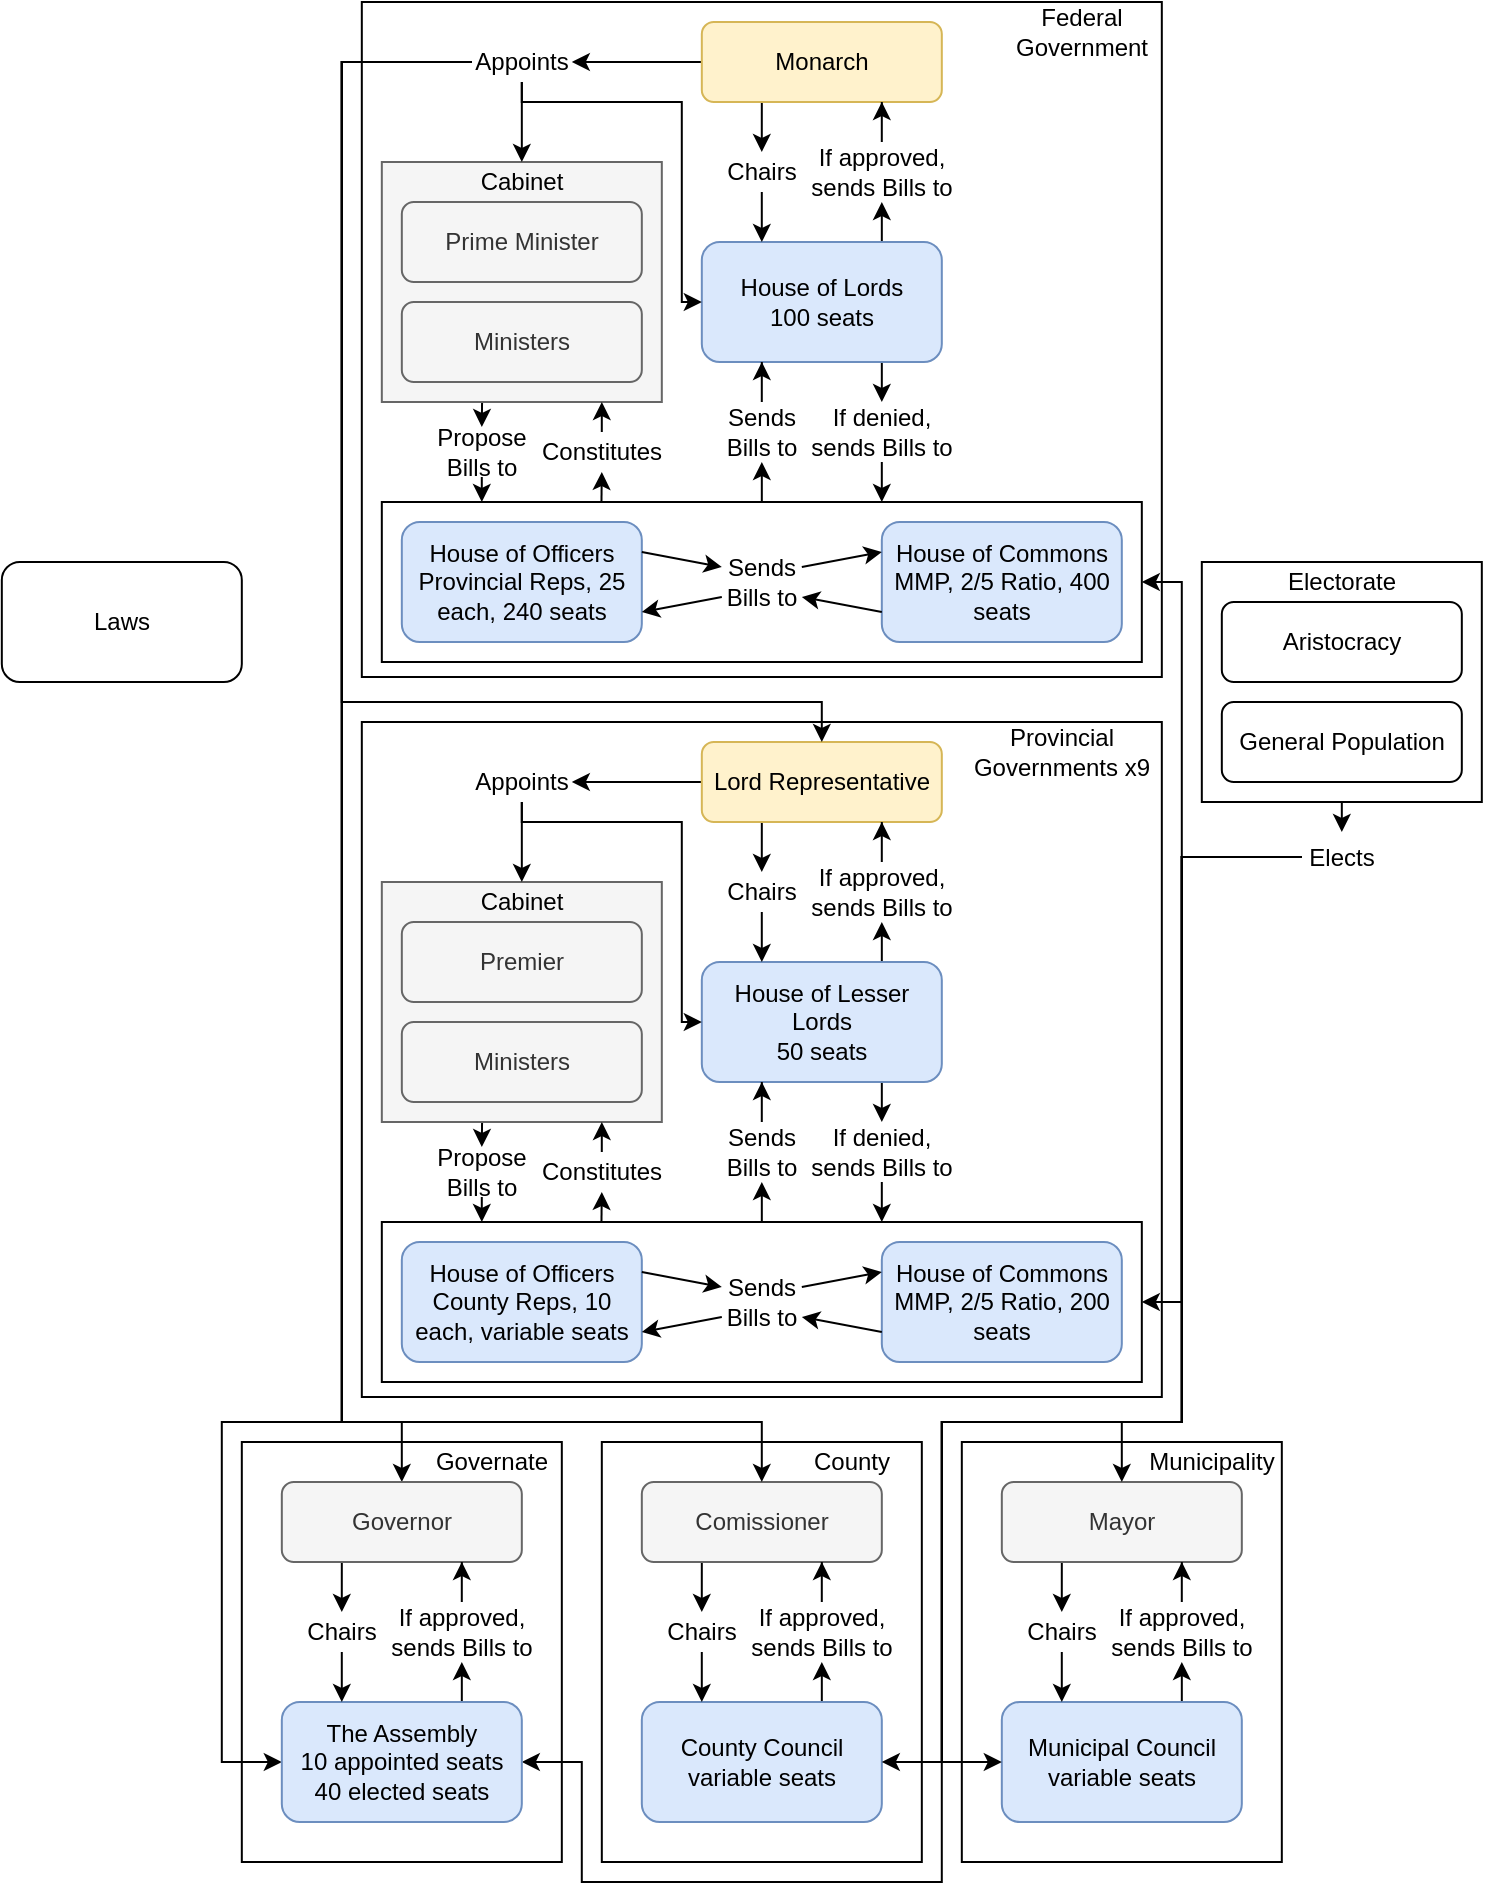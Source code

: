 <mxfile version="20.8.13" type="device"><diagram id="pOs0mMxzfDHAlMAasU0r" name="Page-1"><mxGraphModel dx="2163" dy="676" grid="1" gridSize="10" guides="1" tooltips="1" connect="1" arrows="1" fold="1" page="1" pageScale="1" pageWidth="850" pageHeight="1100" math="0" shadow="0"><root><mxCell id="0"/><mxCell id="1" parent="0"/><mxCell id="HYM-1WMebcbXAW-C8K6S-140" value="" style="rounded=0;whiteSpace=wrap;html=1;" parent="1" vertex="1"><mxGeometry x="19.91" y="730" width="160" height="210" as="geometry"/></mxCell><mxCell id="HYM-1WMebcbXAW-C8K6S-48" value="" style="rounded=0;whiteSpace=wrap;html=1;movable=1;resizable=1;rotatable=1;deletable=1;editable=1;connectable=1;" parent="1" vertex="1"><mxGeometry x="79.91" y="10" width="400" height="337.5" as="geometry"/></mxCell><mxCell id="HYM-1WMebcbXAW-C8K6S-39" style="edgeStyle=orthogonalEdgeStyle;rounded=0;orthogonalLoop=1;jettySize=auto;html=1;entryX=0.5;entryY=0;entryDx=0;entryDy=0;exitX=0.358;exitY=0.998;exitDx=0;exitDy=0;exitPerimeter=0;movable=1;resizable=1;rotatable=1;deletable=1;editable=1;connectable=1;" parent="1" source="HYM-1WMebcbXAW-C8K6S-32" target="HYM-1WMebcbXAW-C8K6S-37" edge="1"><mxGeometry relative="1" as="geometry"><Array as="points"/></mxGeometry></mxCell><mxCell id="HYM-1WMebcbXAW-C8K6S-32" value="" style="rounded=0;whiteSpace=wrap;html=1;fillColor=#f5f5f5;fontColor=#333333;strokeColor=#666666;movable=1;resizable=1;rotatable=1;deletable=1;editable=1;connectable=1;" parent="1" vertex="1"><mxGeometry x="89.91" y="90" width="140" height="120" as="geometry"/></mxCell><mxCell id="HYM-1WMebcbXAW-C8K6S-24" value="" style="rounded=0;whiteSpace=wrap;html=1;" parent="1" vertex="1"><mxGeometry x="499.91" y="290" width="140" height="120" as="geometry"/></mxCell><mxCell id="HYM-1WMebcbXAW-C8K6S-10" style="edgeStyle=orthogonalEdgeStyle;rounded=0;orthogonalLoop=1;jettySize=auto;html=1;entryX=0.5;entryY=1;entryDx=0;entryDy=0;exitX=0.5;exitY=0;exitDx=0;exitDy=0;movable=1;resizable=1;rotatable=1;deletable=1;editable=1;connectable=1;" parent="1" source="HYM-1WMebcbXAW-C8K6S-8" target="HYM-1WMebcbXAW-C8K6S-9" edge="1"><mxGeometry relative="1" as="geometry"/></mxCell><mxCell id="HYM-1WMebcbXAW-C8K6S-34" style="edgeStyle=orthogonalEdgeStyle;rounded=0;orthogonalLoop=1;jettySize=auto;html=1;entryX=0.5;entryY=1;entryDx=0;entryDy=0;exitX=0.289;exitY=-0.003;exitDx=0;exitDy=0;exitPerimeter=0;movable=1;resizable=1;rotatable=1;deletable=1;editable=1;connectable=1;" parent="1" source="HYM-1WMebcbXAW-C8K6S-8" target="HYM-1WMebcbXAW-C8K6S-31" edge="1"><mxGeometry relative="1" as="geometry"/></mxCell><mxCell id="HYM-1WMebcbXAW-C8K6S-8" value="" style="rounded=0;whiteSpace=wrap;html=1;movable=1;resizable=1;rotatable=1;deletable=1;editable=1;connectable=1;" parent="1" vertex="1"><mxGeometry x="89.91" y="260" width="380" height="80" as="geometry"/></mxCell><mxCell id="HYM-1WMebcbXAW-C8K6S-17" style="edgeStyle=orthogonalEdgeStyle;rounded=0;orthogonalLoop=1;jettySize=auto;html=1;exitX=0.25;exitY=1;exitDx=0;exitDy=0;movable=1;resizable=1;rotatable=1;deletable=1;editable=1;connectable=1;" parent="1" source="NDC5zV9RV27wytfkSKQT-1" target="HYM-1WMebcbXAW-C8K6S-14" edge="1"><mxGeometry relative="1" as="geometry"/></mxCell><mxCell id="HYM-1WMebcbXAW-C8K6S-44" style="edgeStyle=orthogonalEdgeStyle;rounded=0;orthogonalLoop=1;jettySize=auto;html=1;movable=1;resizable=1;rotatable=1;deletable=1;editable=1;connectable=1;" parent="1" source="NDC5zV9RV27wytfkSKQT-1" target="HYM-1WMebcbXAW-C8K6S-43" edge="1"><mxGeometry relative="1" as="geometry"/></mxCell><mxCell id="NDC5zV9RV27wytfkSKQT-1" value="Monarch" style="rounded=1;whiteSpace=wrap;html=1;fillColor=#fff2cc;strokeColor=#d6b656;movable=1;resizable=1;rotatable=1;deletable=1;editable=1;connectable=1;" parent="1" vertex="1"><mxGeometry x="249.91" y="20" width="120" height="40" as="geometry"/></mxCell><mxCell id="HYM-1WMebcbXAW-C8K6S-19" style="edgeStyle=orthogonalEdgeStyle;rounded=0;orthogonalLoop=1;jettySize=auto;html=1;entryX=0.5;entryY=1;entryDx=0;entryDy=0;exitX=0.75;exitY=0;exitDx=0;exitDy=0;movable=1;resizable=1;rotatable=1;deletable=1;editable=1;connectable=1;" parent="1" source="ClewzN4aaPg-Dyx83Q_G-1" target="HYM-1WMebcbXAW-C8K6S-12" edge="1"><mxGeometry relative="1" as="geometry"/></mxCell><mxCell id="HYM-1WMebcbXAW-C8K6S-27" style="edgeStyle=orthogonalEdgeStyle;rounded=0;orthogonalLoop=1;jettySize=auto;html=1;entryX=0.5;entryY=0;entryDx=0;entryDy=0;movable=1;resizable=1;rotatable=1;deletable=1;editable=1;connectable=1;" parent="1" source="ClewzN4aaPg-Dyx83Q_G-1" target="HYM-1WMebcbXAW-C8K6S-26" edge="1"><mxGeometry relative="1" as="geometry"><Array as="points"><mxPoint x="339.91" y="160"/><mxPoint x="339.91" y="160"/></Array></mxGeometry></mxCell><mxCell id="ClewzN4aaPg-Dyx83Q_G-1" value="House of Lords&lt;br&gt;100 seats" style="rounded=1;whiteSpace=wrap;html=1;fillColor=#dae8fc;strokeColor=#6c8ebf;movable=1;resizable=1;rotatable=1;deletable=1;editable=1;connectable=1;" parent="1" vertex="1"><mxGeometry x="249.91" y="130" width="120" height="60" as="geometry"/></mxCell><mxCell id="ClewzN4aaPg-Dyx83Q_G-2" value="House of Officers&lt;br&gt;Provincial Reps, 25 each, 240 seats" style="rounded=1;whiteSpace=wrap;html=1;fillColor=#dae8fc;strokeColor=#6c8ebf;movable=1;resizable=1;rotatable=1;deletable=1;editable=1;connectable=1;" parent="1" vertex="1"><mxGeometry x="99.91" y="270" width="120" height="60" as="geometry"/></mxCell><mxCell id="ClewzN4aaPg-Dyx83Q_G-3" value="House of Commons&lt;br&gt;MMP, 2/5 Ratio, 400 seats" style="rounded=1;whiteSpace=wrap;html=1;fillColor=#dae8fc;strokeColor=#6c8ebf;movable=1;resizable=1;rotatable=1;deletable=1;editable=1;connectable=1;" parent="1" vertex="1"><mxGeometry x="339.91" y="270" width="120" height="60" as="geometry"/></mxCell><mxCell id="40gAn0qN_kKVag_iX-q_-1" value="Aristocracy" style="rounded=1;whiteSpace=wrap;html=1;" parent="1" vertex="1"><mxGeometry x="509.91" y="310" width="120" height="40" as="geometry"/></mxCell><mxCell id="HYM-1WMebcbXAW-C8K6S-22" style="edgeStyle=orthogonalEdgeStyle;rounded=0;orthogonalLoop=1;jettySize=auto;html=1;entryX=0.5;entryY=0;entryDx=0;entryDy=0;exitX=0.5;exitY=1;exitDx=0;exitDy=0;" parent="1" source="HYM-1WMebcbXAW-C8K6S-24" target="HYM-1WMebcbXAW-C8K6S-21" edge="1"><mxGeometry relative="1" as="geometry"><mxPoint x="579.91" y="270" as="sourcePoint"/></mxGeometry></mxCell><mxCell id="40gAn0qN_kKVag_iX-q_-2" value="General Population" style="rounded=1;whiteSpace=wrap;html=1;" parent="1" vertex="1"><mxGeometry x="509.91" y="360" width="120" height="40" as="geometry"/></mxCell><mxCell id="HYM-1WMebcbXAW-C8K6S-1" value="Sends Bills to" style="text;html=1;strokeColor=none;fillColor=none;align=center;verticalAlign=middle;whiteSpace=wrap;rounded=0;movable=1;resizable=1;rotatable=1;deletable=1;editable=1;connectable=1;" parent="1" vertex="1"><mxGeometry x="259.91" y="285" width="40" height="30" as="geometry"/></mxCell><mxCell id="HYM-1WMebcbXAW-C8K6S-4" value="" style="endArrow=classic;html=1;rounded=0;exitX=1;exitY=0.25;exitDx=0;exitDy=0;entryX=0;entryY=0.25;entryDx=0;entryDy=0;movable=1;resizable=1;rotatable=1;deletable=1;editable=1;connectable=1;" parent="1" source="ClewzN4aaPg-Dyx83Q_G-2" target="HYM-1WMebcbXAW-C8K6S-1" edge="1"><mxGeometry width="50" height="50" relative="1" as="geometry"><mxPoint x="299.91" y="300" as="sourcePoint"/><mxPoint x="349.91" y="250" as="targetPoint"/></mxGeometry></mxCell><mxCell id="HYM-1WMebcbXAW-C8K6S-5" value="" style="endArrow=classic;html=1;rounded=0;exitX=1;exitY=0.25;exitDx=0;exitDy=0;entryX=0;entryY=0.25;entryDx=0;entryDy=0;movable=1;resizable=1;rotatable=1;deletable=1;editable=1;connectable=1;" parent="1" source="HYM-1WMebcbXAW-C8K6S-1" target="ClewzN4aaPg-Dyx83Q_G-3" edge="1"><mxGeometry width="50" height="50" relative="1" as="geometry"><mxPoint x="299.91" y="300" as="sourcePoint"/><mxPoint x="349.91" y="250" as="targetPoint"/></mxGeometry></mxCell><mxCell id="HYM-1WMebcbXAW-C8K6S-6" value="" style="endArrow=classic;html=1;rounded=0;entryX=1;entryY=0.75;entryDx=0;entryDy=0;exitX=0;exitY=0.75;exitDx=0;exitDy=0;movable=1;resizable=1;rotatable=1;deletable=1;editable=1;connectable=1;" parent="1" source="ClewzN4aaPg-Dyx83Q_G-3" target="HYM-1WMebcbXAW-C8K6S-1" edge="1"><mxGeometry width="50" height="50" relative="1" as="geometry"><mxPoint x="299.91" y="300" as="sourcePoint"/><mxPoint x="349.91" y="250" as="targetPoint"/></mxGeometry></mxCell><mxCell id="HYM-1WMebcbXAW-C8K6S-7" value="" style="endArrow=classic;html=1;rounded=0;entryX=1;entryY=0.75;entryDx=0;entryDy=0;exitX=0;exitY=0.75;exitDx=0;exitDy=0;movable=1;resizable=1;rotatable=1;deletable=1;editable=1;connectable=1;" parent="1" source="HYM-1WMebcbXAW-C8K6S-1" target="ClewzN4aaPg-Dyx83Q_G-2" edge="1"><mxGeometry width="50" height="50" relative="1" as="geometry"><mxPoint x="299.91" y="300" as="sourcePoint"/><mxPoint x="349.91" y="250" as="targetPoint"/></mxGeometry></mxCell><mxCell id="HYM-1WMebcbXAW-C8K6S-11" style="edgeStyle=orthogonalEdgeStyle;rounded=0;orthogonalLoop=1;jettySize=auto;html=1;entryX=0.25;entryY=1;entryDx=0;entryDy=0;movable=1;resizable=1;rotatable=1;deletable=1;editable=1;connectable=1;" parent="1" source="HYM-1WMebcbXAW-C8K6S-9" target="ClewzN4aaPg-Dyx83Q_G-1" edge="1"><mxGeometry relative="1" as="geometry"/></mxCell><mxCell id="HYM-1WMebcbXAW-C8K6S-9" value="Sends Bills to" style="text;html=1;strokeColor=none;fillColor=none;align=center;verticalAlign=middle;whiteSpace=wrap;rounded=0;movable=1;resizable=1;rotatable=1;deletable=1;editable=1;connectable=1;" parent="1" vertex="1"><mxGeometry x="249.91" y="210" width="60" height="30" as="geometry"/></mxCell><mxCell id="HYM-1WMebcbXAW-C8K6S-20" style="edgeStyle=orthogonalEdgeStyle;rounded=0;orthogonalLoop=1;jettySize=auto;html=1;entryX=0.75;entryY=1;entryDx=0;entryDy=0;movable=1;resizable=1;rotatable=1;deletable=1;editable=1;connectable=1;" parent="1" source="HYM-1WMebcbXAW-C8K6S-12" target="NDC5zV9RV27wytfkSKQT-1" edge="1"><mxGeometry relative="1" as="geometry"><mxPoint x="419.91" y="70" as="targetPoint"/><Array as="points"/></mxGeometry></mxCell><mxCell id="HYM-1WMebcbXAW-C8K6S-12" value="If approved, sends Bills to" style="text;html=1;strokeColor=none;fillColor=none;align=center;verticalAlign=middle;whiteSpace=wrap;rounded=0;movable=1;resizable=1;rotatable=1;deletable=1;editable=1;connectable=1;" parent="1" vertex="1"><mxGeometry x="299.91" y="80" width="80" height="30" as="geometry"/></mxCell><mxCell id="HYM-1WMebcbXAW-C8K6S-16" style="edgeStyle=orthogonalEdgeStyle;rounded=0;orthogonalLoop=1;jettySize=auto;html=1;entryX=0.25;entryY=0;entryDx=0;entryDy=0;movable=1;resizable=1;rotatable=1;deletable=1;editable=1;connectable=1;" parent="1" source="HYM-1WMebcbXAW-C8K6S-14" target="ClewzN4aaPg-Dyx83Q_G-1" edge="1"><mxGeometry relative="1" as="geometry"/></mxCell><mxCell id="HYM-1WMebcbXAW-C8K6S-14" value="Chairs" style="text;html=1;strokeColor=none;fillColor=none;align=center;verticalAlign=middle;whiteSpace=wrap;rounded=0;movable=1;resizable=1;rotatable=1;deletable=1;editable=1;connectable=1;" parent="1" vertex="1"><mxGeometry x="259.91" y="85" width="40" height="20" as="geometry"/></mxCell><mxCell id="HYM-1WMebcbXAW-C8K6S-23" style="edgeStyle=orthogonalEdgeStyle;rounded=0;orthogonalLoop=1;jettySize=auto;html=1;entryX=1;entryY=0.5;entryDx=0;entryDy=0;" parent="1" source="HYM-1WMebcbXAW-C8K6S-21" target="HYM-1WMebcbXAW-C8K6S-8" edge="1"><mxGeometry relative="1" as="geometry"><Array as="points"><mxPoint x="489.91" y="438"/><mxPoint x="489.91" y="300"/></Array></mxGeometry></mxCell><mxCell id="HYM-1WMebcbXAW-C8K6S-170" style="edgeStyle=orthogonalEdgeStyle;rounded=0;orthogonalLoop=1;jettySize=auto;html=1;entryX=1;entryY=0.5;entryDx=0;entryDy=0;" parent="1" source="HYM-1WMebcbXAW-C8K6S-21" target="HYM-1WMebcbXAW-C8K6S-135" edge="1"><mxGeometry relative="1" as="geometry"><Array as="points"><mxPoint x="489.91" y="438"/><mxPoint x="489.91" y="720"/><mxPoint x="369.91" y="720"/><mxPoint x="369.91" y="950"/><mxPoint x="189.91" y="950"/><mxPoint x="189.91" y="890"/></Array></mxGeometry></mxCell><mxCell id="HYM-1WMebcbXAW-C8K6S-21" value="Elects" style="text;html=1;strokeColor=none;fillColor=none;align=center;verticalAlign=middle;whiteSpace=wrap;rounded=0;" parent="1" vertex="1"><mxGeometry x="549.91" y="425" width="40" height="25" as="geometry"/></mxCell><mxCell id="HYM-1WMebcbXAW-C8K6S-25" value="Electorate" style="text;html=1;strokeColor=none;fillColor=none;align=center;verticalAlign=middle;whiteSpace=wrap;rounded=0;" parent="1" vertex="1"><mxGeometry x="539.91" y="290" width="60" height="20" as="geometry"/></mxCell><mxCell id="HYM-1WMebcbXAW-C8K6S-28" style="edgeStyle=orthogonalEdgeStyle;rounded=0;orthogonalLoop=1;jettySize=auto;html=1;movable=1;resizable=1;rotatable=1;deletable=1;editable=1;connectable=1;exitX=0.5;exitY=1;exitDx=0;exitDy=0;" parent="1" source="HYM-1WMebcbXAW-C8K6S-26" edge="1"><mxGeometry relative="1" as="geometry"><mxPoint x="339.91" y="260" as="targetPoint"/><Array as="points"><mxPoint x="339.91" y="260"/><mxPoint x="339.91" y="260"/></Array></mxGeometry></mxCell><mxCell id="HYM-1WMebcbXAW-C8K6S-26" value="If denied, sends Bills to" style="text;html=1;strokeColor=none;fillColor=none;align=center;verticalAlign=middle;whiteSpace=wrap;rounded=0;movable=1;resizable=1;rotatable=1;deletable=1;editable=1;connectable=1;" parent="1" vertex="1"><mxGeometry x="299.91" y="210" width="80" height="30" as="geometry"/></mxCell><mxCell id="HYM-1WMebcbXAW-C8K6S-29" value="Prime Minister" style="rounded=1;whiteSpace=wrap;html=1;fillColor=#f5f5f5;strokeColor=#666666;fontColor=#333333;movable=1;resizable=1;rotatable=1;deletable=1;editable=1;connectable=1;" parent="1" vertex="1"><mxGeometry x="99.91" y="110" width="120" height="40" as="geometry"/></mxCell><mxCell id="HYM-1WMebcbXAW-C8K6S-30" value="Ministers" style="rounded=1;whiteSpace=wrap;html=1;fillColor=#f5f5f5;strokeColor=#666666;fontColor=#333333;movable=1;resizable=1;rotatable=1;deletable=1;editable=1;connectable=1;" parent="1" vertex="1"><mxGeometry x="99.91" y="160" width="120" height="40" as="geometry"/></mxCell><mxCell id="HYM-1WMebcbXAW-C8K6S-46" style="edgeStyle=orthogonalEdgeStyle;rounded=0;orthogonalLoop=1;jettySize=auto;html=1;movable=1;resizable=1;rotatable=1;deletable=1;editable=1;connectable=1;" parent="1" source="HYM-1WMebcbXAW-C8K6S-31" edge="1"><mxGeometry relative="1" as="geometry"><mxPoint x="199.91" y="210" as="targetPoint"/><Array as="points"><mxPoint x="199.91" y="220"/><mxPoint x="199.91" y="220"/></Array></mxGeometry></mxCell><mxCell id="HYM-1WMebcbXAW-C8K6S-31" value="Constitutes" style="text;html=1;strokeColor=none;fillColor=none;align=center;verticalAlign=middle;whiteSpace=wrap;rounded=0;movable=1;resizable=1;rotatable=1;deletable=1;editable=1;connectable=1;" parent="1" vertex="1"><mxGeometry x="169.91" y="225" width="60" height="20" as="geometry"/></mxCell><mxCell id="HYM-1WMebcbXAW-C8K6S-33" value="Cabinet" style="text;html=1;strokeColor=none;fillColor=none;align=center;verticalAlign=middle;whiteSpace=wrap;rounded=0;movable=1;resizable=1;rotatable=1;deletable=1;editable=1;connectable=1;" parent="1" vertex="1"><mxGeometry x="129.91" y="90" width="60" height="20" as="geometry"/></mxCell><mxCell id="HYM-1WMebcbXAW-C8K6S-42" style="edgeStyle=orthogonalEdgeStyle;rounded=0;orthogonalLoop=1;jettySize=auto;html=1;movable=1;resizable=1;rotatable=1;deletable=1;editable=1;connectable=1;" parent="1" source="HYM-1WMebcbXAW-C8K6S-37" edge="1"><mxGeometry relative="1" as="geometry"><mxPoint x="139.91" y="260" as="targetPoint"/><Array as="points"><mxPoint x="139.91" y="250"/><mxPoint x="139.91" y="250"/></Array></mxGeometry></mxCell><mxCell id="HYM-1WMebcbXAW-C8K6S-37" value="Propose Bills to" style="text;html=1;strokeColor=none;fillColor=none;align=center;verticalAlign=middle;whiteSpace=wrap;rounded=0;movable=1;resizable=1;rotatable=1;deletable=1;editable=1;connectable=1;" parent="1" vertex="1"><mxGeometry x="109.91" y="222.5" width="60" height="25" as="geometry"/></mxCell><mxCell id="HYM-1WMebcbXAW-C8K6S-47" style="edgeStyle=orthogonalEdgeStyle;rounded=0;orthogonalLoop=1;jettySize=auto;html=1;entryX=0.5;entryY=0;entryDx=0;entryDy=0;movable=1;resizable=1;rotatable=1;deletable=1;editable=1;connectable=1;" parent="1" source="HYM-1WMebcbXAW-C8K6S-43" target="HYM-1WMebcbXAW-C8K6S-33" edge="1"><mxGeometry relative="1" as="geometry"><Array as="points"><mxPoint x="159.91" y="40"/></Array></mxGeometry></mxCell><mxCell id="HYM-1WMebcbXAW-C8K6S-90" style="edgeStyle=orthogonalEdgeStyle;rounded=0;orthogonalLoop=1;jettySize=auto;html=1;entryX=0;entryY=0.5;entryDx=0;entryDy=0;" parent="1" source="HYM-1WMebcbXAW-C8K6S-43" target="ClewzN4aaPg-Dyx83Q_G-1" edge="1"><mxGeometry relative="1" as="geometry"><Array as="points"><mxPoint x="159.91" y="60"/><mxPoint x="239.91" y="60"/><mxPoint x="239.91" y="160"/></Array></mxGeometry></mxCell><mxCell id="HYM-1WMebcbXAW-C8K6S-142" style="edgeStyle=orthogonalEdgeStyle;rounded=0;orthogonalLoop=1;jettySize=auto;html=1;entryX=0.5;entryY=0;entryDx=0;entryDy=0;" parent="1" source="HYM-1WMebcbXAW-C8K6S-43" target="HYM-1WMebcbXAW-C8K6S-133" edge="1"><mxGeometry relative="1" as="geometry"><Array as="points"><mxPoint x="69.91" y="40"/><mxPoint x="69.91" y="720"/><mxPoint x="99.91" y="720"/></Array></mxGeometry></mxCell><mxCell id="HYM-1WMebcbXAW-C8K6S-143" style="edgeStyle=orthogonalEdgeStyle;rounded=0;orthogonalLoop=1;jettySize=auto;html=1;entryX=0;entryY=0.5;entryDx=0;entryDy=0;" parent="1" source="HYM-1WMebcbXAW-C8K6S-43" target="HYM-1WMebcbXAW-C8K6S-135" edge="1"><mxGeometry relative="1" as="geometry"><Array as="points"><mxPoint x="69.91" y="40"/><mxPoint x="69.91" y="720"/><mxPoint x="9.91" y="720"/><mxPoint x="9.91" y="890"/></Array></mxGeometry></mxCell><mxCell id="HYM-1WMebcbXAW-C8K6S-43" value="Appoints" style="text;html=1;strokeColor=none;fillColor=none;align=center;verticalAlign=middle;whiteSpace=wrap;rounded=0;movable=1;resizable=1;rotatable=1;deletable=1;editable=1;connectable=1;" parent="1" vertex="1"><mxGeometry x="134.91" y="30" width="50" height="20" as="geometry"/></mxCell><mxCell id="HYM-1WMebcbXAW-C8K6S-49" value="Laws" style="rounded=1;whiteSpace=wrap;html=1;" parent="1" vertex="1"><mxGeometry x="-100.09" y="290" width="120" height="60" as="geometry"/></mxCell><mxCell id="HYM-1WMebcbXAW-C8K6S-50" value="Federal Government" style="text;html=1;strokeColor=none;fillColor=none;align=center;verticalAlign=middle;whiteSpace=wrap;rounded=0;movable=1;resizable=1;rotatable=1;deletable=1;editable=1;connectable=1;" parent="1" vertex="1"><mxGeometry x="399.91" y="10" width="80" height="30" as="geometry"/></mxCell><mxCell id="HYM-1WMebcbXAW-C8K6S-91" value="" style="rounded=0;whiteSpace=wrap;html=1;movable=1;resizable=1;rotatable=1;deletable=1;editable=1;connectable=1;" parent="1" vertex="1"><mxGeometry x="79.91" y="370" width="400" height="337.5" as="geometry"/></mxCell><mxCell id="HYM-1WMebcbXAW-C8K6S-92" style="edgeStyle=orthogonalEdgeStyle;rounded=0;orthogonalLoop=1;jettySize=auto;html=1;entryX=0.5;entryY=0;entryDx=0;entryDy=0;exitX=0.358;exitY=0.998;exitDx=0;exitDy=0;exitPerimeter=0;movable=1;resizable=1;rotatable=1;deletable=1;editable=1;connectable=1;" parent="1" source="HYM-1WMebcbXAW-C8K6S-93" target="HYM-1WMebcbXAW-C8K6S-124" edge="1"><mxGeometry relative="1" as="geometry"><Array as="points"/></mxGeometry></mxCell><mxCell id="HYM-1WMebcbXAW-C8K6S-93" value="" style="rounded=0;whiteSpace=wrap;html=1;fillColor=#f5f5f5;fontColor=#333333;strokeColor=#666666;movable=1;resizable=1;rotatable=1;deletable=1;editable=1;connectable=1;" parent="1" vertex="1"><mxGeometry x="89.91" y="450" width="140" height="120" as="geometry"/></mxCell><mxCell id="HYM-1WMebcbXAW-C8K6S-94" style="edgeStyle=orthogonalEdgeStyle;rounded=0;orthogonalLoop=1;jettySize=auto;html=1;entryX=0.5;entryY=1;entryDx=0;entryDy=0;exitX=0.5;exitY=0;exitDx=0;exitDy=0;movable=1;resizable=1;rotatable=1;deletable=1;editable=1;connectable=1;" parent="1" source="HYM-1WMebcbXAW-C8K6S-96" target="HYM-1WMebcbXAW-C8K6S-111" edge="1"><mxGeometry relative="1" as="geometry"/></mxCell><mxCell id="HYM-1WMebcbXAW-C8K6S-95" style="edgeStyle=orthogonalEdgeStyle;rounded=0;orthogonalLoop=1;jettySize=auto;html=1;entryX=0.5;entryY=1;entryDx=0;entryDy=0;exitX=0.289;exitY=-0.003;exitDx=0;exitDy=0;exitPerimeter=0;movable=1;resizable=1;rotatable=1;deletable=1;editable=1;connectable=1;" parent="1" source="HYM-1WMebcbXAW-C8K6S-96" target="HYM-1WMebcbXAW-C8K6S-121" edge="1"><mxGeometry relative="1" as="geometry"/></mxCell><mxCell id="HYM-1WMebcbXAW-C8K6S-96" value="" style="rounded=0;whiteSpace=wrap;html=1;movable=1;resizable=1;rotatable=1;deletable=1;editable=1;connectable=1;" parent="1" vertex="1"><mxGeometry x="89.91" y="620" width="380" height="80" as="geometry"/></mxCell><mxCell id="HYM-1WMebcbXAW-C8K6S-97" style="edgeStyle=orthogonalEdgeStyle;rounded=0;orthogonalLoop=1;jettySize=auto;html=1;exitX=0.25;exitY=1;exitDx=0;exitDy=0;movable=1;resizable=1;rotatable=1;deletable=1;editable=1;connectable=1;" parent="1" source="HYM-1WMebcbXAW-C8K6S-99" target="HYM-1WMebcbXAW-C8K6S-115" edge="1"><mxGeometry relative="1" as="geometry"/></mxCell><mxCell id="HYM-1WMebcbXAW-C8K6S-98" style="edgeStyle=orthogonalEdgeStyle;rounded=0;orthogonalLoop=1;jettySize=auto;html=1;movable=1;resizable=1;rotatable=1;deletable=1;editable=1;connectable=1;" parent="1" source="HYM-1WMebcbXAW-C8K6S-99" target="HYM-1WMebcbXAW-C8K6S-127" edge="1"><mxGeometry relative="1" as="geometry"/></mxCell><mxCell id="HYM-1WMebcbXAW-C8K6S-99" value="Lord Representative" style="rounded=1;whiteSpace=wrap;html=1;fillColor=#fff2cc;strokeColor=#d6b656;movable=1;resizable=1;rotatable=1;deletable=1;editable=1;connectable=1;" parent="1" vertex="1"><mxGeometry x="249.91" y="380" width="120" height="40" as="geometry"/></mxCell><mxCell id="HYM-1WMebcbXAW-C8K6S-100" style="edgeStyle=orthogonalEdgeStyle;rounded=0;orthogonalLoop=1;jettySize=auto;html=1;entryX=0.5;entryY=1;entryDx=0;entryDy=0;exitX=0.75;exitY=0;exitDx=0;exitDy=0;movable=1;resizable=1;rotatable=1;deletable=1;editable=1;connectable=1;" parent="1" source="HYM-1WMebcbXAW-C8K6S-102" target="HYM-1WMebcbXAW-C8K6S-113" edge="1"><mxGeometry relative="1" as="geometry"/></mxCell><mxCell id="HYM-1WMebcbXAW-C8K6S-101" style="edgeStyle=orthogonalEdgeStyle;rounded=0;orthogonalLoop=1;jettySize=auto;html=1;entryX=0.5;entryY=0;entryDx=0;entryDy=0;movable=1;resizable=1;rotatable=1;deletable=1;editable=1;connectable=1;" parent="1" source="HYM-1WMebcbXAW-C8K6S-102" target="HYM-1WMebcbXAW-C8K6S-117" edge="1"><mxGeometry relative="1" as="geometry"><Array as="points"><mxPoint x="339.91" y="520"/><mxPoint x="339.91" y="520"/></Array></mxGeometry></mxCell><mxCell id="HYM-1WMebcbXAW-C8K6S-102" value="House of Lesser Lords&lt;br&gt;50 seats" style="rounded=1;whiteSpace=wrap;html=1;fillColor=#dae8fc;strokeColor=#6c8ebf;movable=1;resizable=1;rotatable=1;deletable=1;editable=1;connectable=1;" parent="1" vertex="1"><mxGeometry x="249.91" y="490" width="120" height="60" as="geometry"/></mxCell><mxCell id="HYM-1WMebcbXAW-C8K6S-103" value="House of Officers&lt;br&gt;County Reps, 10 each, variable seats" style="rounded=1;whiteSpace=wrap;html=1;fillColor=#dae8fc;strokeColor=#6c8ebf;movable=1;resizable=1;rotatable=1;deletable=1;editable=1;connectable=1;" parent="1" vertex="1"><mxGeometry x="99.91" y="630" width="120" height="60" as="geometry"/></mxCell><mxCell id="HYM-1WMebcbXAW-C8K6S-104" value="House of Commons&lt;br&gt;MMP, 2/5 Ratio, 200 seats" style="rounded=1;whiteSpace=wrap;html=1;fillColor=#dae8fc;strokeColor=#6c8ebf;movable=1;resizable=1;rotatable=1;deletable=1;editable=1;connectable=1;" parent="1" vertex="1"><mxGeometry x="339.91" y="630" width="120" height="60" as="geometry"/></mxCell><mxCell id="HYM-1WMebcbXAW-C8K6S-105" value="Sends Bills to" style="text;html=1;strokeColor=none;fillColor=none;align=center;verticalAlign=middle;whiteSpace=wrap;rounded=0;movable=1;resizable=1;rotatable=1;deletable=1;editable=1;connectable=1;" parent="1" vertex="1"><mxGeometry x="259.91" y="645" width="40" height="30" as="geometry"/></mxCell><mxCell id="HYM-1WMebcbXAW-C8K6S-106" value="" style="endArrow=classic;html=1;rounded=0;exitX=1;exitY=0.25;exitDx=0;exitDy=0;entryX=0;entryY=0.25;entryDx=0;entryDy=0;movable=1;resizable=1;rotatable=1;deletable=1;editable=1;connectable=1;" parent="1" source="HYM-1WMebcbXAW-C8K6S-103" target="HYM-1WMebcbXAW-C8K6S-105" edge="1"><mxGeometry width="50" height="50" relative="1" as="geometry"><mxPoint x="299.91" y="660" as="sourcePoint"/><mxPoint x="349.91" y="610" as="targetPoint"/></mxGeometry></mxCell><mxCell id="HYM-1WMebcbXAW-C8K6S-107" value="" style="endArrow=classic;html=1;rounded=0;exitX=1;exitY=0.25;exitDx=0;exitDy=0;entryX=0;entryY=0.25;entryDx=0;entryDy=0;movable=1;resizable=1;rotatable=1;deletable=1;editable=1;connectable=1;" parent="1" source="HYM-1WMebcbXAW-C8K6S-105" target="HYM-1WMebcbXAW-C8K6S-104" edge="1"><mxGeometry width="50" height="50" relative="1" as="geometry"><mxPoint x="299.91" y="660" as="sourcePoint"/><mxPoint x="349.91" y="610" as="targetPoint"/></mxGeometry></mxCell><mxCell id="HYM-1WMebcbXAW-C8K6S-108" value="" style="endArrow=classic;html=1;rounded=0;entryX=1;entryY=0.75;entryDx=0;entryDy=0;exitX=0;exitY=0.75;exitDx=0;exitDy=0;movable=1;resizable=1;rotatable=1;deletable=1;editable=1;connectable=1;" parent="1" source="HYM-1WMebcbXAW-C8K6S-104" target="HYM-1WMebcbXAW-C8K6S-105" edge="1"><mxGeometry width="50" height="50" relative="1" as="geometry"><mxPoint x="299.91" y="660" as="sourcePoint"/><mxPoint x="349.91" y="610" as="targetPoint"/></mxGeometry></mxCell><mxCell id="HYM-1WMebcbXAW-C8K6S-109" value="" style="endArrow=classic;html=1;rounded=0;entryX=1;entryY=0.75;entryDx=0;entryDy=0;exitX=0;exitY=0.75;exitDx=0;exitDy=0;movable=1;resizable=1;rotatable=1;deletable=1;editable=1;connectable=1;" parent="1" source="HYM-1WMebcbXAW-C8K6S-105" target="HYM-1WMebcbXAW-C8K6S-103" edge="1"><mxGeometry width="50" height="50" relative="1" as="geometry"><mxPoint x="299.91" y="660" as="sourcePoint"/><mxPoint x="349.91" y="610" as="targetPoint"/></mxGeometry></mxCell><mxCell id="HYM-1WMebcbXAW-C8K6S-110" style="edgeStyle=orthogonalEdgeStyle;rounded=0;orthogonalLoop=1;jettySize=auto;html=1;entryX=0.25;entryY=1;entryDx=0;entryDy=0;movable=1;resizable=1;rotatable=1;deletable=1;editable=1;connectable=1;" parent="1" source="HYM-1WMebcbXAW-C8K6S-111" target="HYM-1WMebcbXAW-C8K6S-102" edge="1"><mxGeometry relative="1" as="geometry"/></mxCell><mxCell id="HYM-1WMebcbXAW-C8K6S-111" value="Sends Bills to" style="text;html=1;strokeColor=none;fillColor=none;align=center;verticalAlign=middle;whiteSpace=wrap;rounded=0;movable=1;resizable=1;rotatable=1;deletable=1;editable=1;connectable=1;" parent="1" vertex="1"><mxGeometry x="249.91" y="570" width="60" height="30" as="geometry"/></mxCell><mxCell id="HYM-1WMebcbXAW-C8K6S-112" style="edgeStyle=orthogonalEdgeStyle;rounded=0;orthogonalLoop=1;jettySize=auto;html=1;entryX=0.75;entryY=1;entryDx=0;entryDy=0;movable=1;resizable=1;rotatable=1;deletable=1;editable=1;connectable=1;" parent="1" source="HYM-1WMebcbXAW-C8K6S-113" target="HYM-1WMebcbXAW-C8K6S-99" edge="1"><mxGeometry relative="1" as="geometry"><mxPoint x="419.91" y="430" as="targetPoint"/><Array as="points"/></mxGeometry></mxCell><mxCell id="HYM-1WMebcbXAW-C8K6S-113" value="If approved, sends Bills to" style="text;html=1;strokeColor=none;fillColor=none;align=center;verticalAlign=middle;whiteSpace=wrap;rounded=0;movable=1;resizable=1;rotatable=1;deletable=1;editable=1;connectable=1;" parent="1" vertex="1"><mxGeometry x="299.91" y="440" width="80" height="30" as="geometry"/></mxCell><mxCell id="HYM-1WMebcbXAW-C8K6S-114" style="edgeStyle=orthogonalEdgeStyle;rounded=0;orthogonalLoop=1;jettySize=auto;html=1;entryX=0.25;entryY=0;entryDx=0;entryDy=0;movable=1;resizable=1;rotatable=1;deletable=1;editable=1;connectable=1;" parent="1" source="HYM-1WMebcbXAW-C8K6S-115" target="HYM-1WMebcbXAW-C8K6S-102" edge="1"><mxGeometry relative="1" as="geometry"/></mxCell><mxCell id="HYM-1WMebcbXAW-C8K6S-115" value="Chairs" style="text;html=1;strokeColor=none;fillColor=none;align=center;verticalAlign=middle;whiteSpace=wrap;rounded=0;movable=1;resizable=1;rotatable=1;deletable=1;editable=1;connectable=1;" parent="1" vertex="1"><mxGeometry x="259.91" y="445" width="40" height="20" as="geometry"/></mxCell><mxCell id="HYM-1WMebcbXAW-C8K6S-116" style="edgeStyle=orthogonalEdgeStyle;rounded=0;orthogonalLoop=1;jettySize=auto;html=1;movable=1;resizable=1;rotatable=1;deletable=1;editable=1;connectable=1;exitX=0.5;exitY=1;exitDx=0;exitDy=0;" parent="1" source="HYM-1WMebcbXAW-C8K6S-117" edge="1"><mxGeometry relative="1" as="geometry"><mxPoint x="339.91" y="620" as="targetPoint"/><Array as="points"><mxPoint x="339.91" y="620"/><mxPoint x="339.91" y="620"/></Array></mxGeometry></mxCell><mxCell id="HYM-1WMebcbXAW-C8K6S-117" value="If denied, sends Bills to" style="text;html=1;strokeColor=none;fillColor=none;align=center;verticalAlign=middle;whiteSpace=wrap;rounded=0;movable=1;resizable=1;rotatable=1;deletable=1;editable=1;connectable=1;" parent="1" vertex="1"><mxGeometry x="299.91" y="570" width="80" height="30" as="geometry"/></mxCell><mxCell id="HYM-1WMebcbXAW-C8K6S-118" value="Premier" style="rounded=1;whiteSpace=wrap;html=1;fillColor=#f5f5f5;strokeColor=#666666;fontColor=#333333;movable=1;resizable=1;rotatable=1;deletable=1;editable=1;connectable=1;" parent="1" vertex="1"><mxGeometry x="99.91" y="470" width="120" height="40" as="geometry"/></mxCell><mxCell id="HYM-1WMebcbXAW-C8K6S-119" value="Ministers" style="rounded=1;whiteSpace=wrap;html=1;fillColor=#f5f5f5;strokeColor=#666666;fontColor=#333333;movable=1;resizable=1;rotatable=1;deletable=1;editable=1;connectable=1;" parent="1" vertex="1"><mxGeometry x="99.91" y="520" width="120" height="40" as="geometry"/></mxCell><mxCell id="HYM-1WMebcbXAW-C8K6S-120" style="edgeStyle=orthogonalEdgeStyle;rounded=0;orthogonalLoop=1;jettySize=auto;html=1;movable=1;resizable=1;rotatable=1;deletable=1;editable=1;connectable=1;" parent="1" source="HYM-1WMebcbXAW-C8K6S-121" edge="1"><mxGeometry relative="1" as="geometry"><mxPoint x="199.91" y="570" as="targetPoint"/><Array as="points"><mxPoint x="199.91" y="580"/><mxPoint x="199.91" y="580"/></Array></mxGeometry></mxCell><mxCell id="HYM-1WMebcbXAW-C8K6S-121" value="Constitutes" style="text;html=1;strokeColor=none;fillColor=none;align=center;verticalAlign=middle;whiteSpace=wrap;rounded=0;movable=1;resizable=1;rotatable=1;deletable=1;editable=1;connectable=1;" parent="1" vertex="1"><mxGeometry x="169.91" y="585" width="60" height="20" as="geometry"/></mxCell><mxCell id="HYM-1WMebcbXAW-C8K6S-122" value="Cabinet" style="text;html=1;strokeColor=none;fillColor=none;align=center;verticalAlign=middle;whiteSpace=wrap;rounded=0;movable=1;resizable=1;rotatable=1;deletable=1;editable=1;connectable=1;" parent="1" vertex="1"><mxGeometry x="129.91" y="450" width="60" height="20" as="geometry"/></mxCell><mxCell id="HYM-1WMebcbXAW-C8K6S-123" style="edgeStyle=orthogonalEdgeStyle;rounded=0;orthogonalLoop=1;jettySize=auto;html=1;movable=1;resizable=1;rotatable=1;deletable=1;editable=1;connectable=1;" parent="1" source="HYM-1WMebcbXAW-C8K6S-124" edge="1"><mxGeometry relative="1" as="geometry"><mxPoint x="139.91" y="620" as="targetPoint"/><Array as="points"><mxPoint x="139.91" y="610"/><mxPoint x="139.91" y="610"/></Array></mxGeometry></mxCell><mxCell id="HYM-1WMebcbXAW-C8K6S-124" value="Propose Bills to" style="text;html=1;strokeColor=none;fillColor=none;align=center;verticalAlign=middle;whiteSpace=wrap;rounded=0;movable=1;resizable=1;rotatable=1;deletable=1;editable=1;connectable=1;" parent="1" vertex="1"><mxGeometry x="109.91" y="582.5" width="60" height="25" as="geometry"/></mxCell><mxCell id="HYM-1WMebcbXAW-C8K6S-125" style="edgeStyle=orthogonalEdgeStyle;rounded=0;orthogonalLoop=1;jettySize=auto;html=1;entryX=0.5;entryY=0;entryDx=0;entryDy=0;movable=1;resizable=1;rotatable=1;deletable=1;editable=1;connectable=1;" parent="1" source="HYM-1WMebcbXAW-C8K6S-127" target="HYM-1WMebcbXAW-C8K6S-122" edge="1"><mxGeometry relative="1" as="geometry"><Array as="points"><mxPoint x="159.91" y="400"/></Array></mxGeometry></mxCell><mxCell id="HYM-1WMebcbXAW-C8K6S-126" style="edgeStyle=orthogonalEdgeStyle;rounded=0;orthogonalLoop=1;jettySize=auto;html=1;entryX=0;entryY=0.5;entryDx=0;entryDy=0;" parent="1" source="HYM-1WMebcbXAW-C8K6S-127" target="HYM-1WMebcbXAW-C8K6S-102" edge="1"><mxGeometry relative="1" as="geometry"><Array as="points"><mxPoint x="159.91" y="420"/><mxPoint x="239.91" y="420"/><mxPoint x="239.91" y="520"/></Array></mxGeometry></mxCell><mxCell id="HYM-1WMebcbXAW-C8K6S-127" value="Appoints" style="text;html=1;strokeColor=none;fillColor=none;align=center;verticalAlign=middle;whiteSpace=wrap;rounded=0;movable=1;resizable=1;rotatable=1;deletable=1;editable=1;connectable=1;" parent="1" vertex="1"><mxGeometry x="134.91" y="390" width="50" height="20" as="geometry"/></mxCell><mxCell id="HYM-1WMebcbXAW-C8K6S-128" value="Provincial Governments x9" style="text;html=1;strokeColor=none;fillColor=none;align=center;verticalAlign=middle;whiteSpace=wrap;rounded=0;movable=1;resizable=1;rotatable=1;deletable=1;editable=1;connectable=1;" parent="1" vertex="1"><mxGeometry x="379.91" y="370" width="100" height="30" as="geometry"/></mxCell><mxCell id="HYM-1WMebcbXAW-C8K6S-89" style="edgeStyle=orthogonalEdgeStyle;rounded=0;orthogonalLoop=1;jettySize=auto;html=1;entryX=0.5;entryY=0;entryDx=0;entryDy=0;" parent="1" source="HYM-1WMebcbXAW-C8K6S-43" target="HYM-1WMebcbXAW-C8K6S-99" edge="1"><mxGeometry relative="1" as="geometry"><mxPoint x="39.91" y="360" as="targetPoint"/><Array as="points"><mxPoint x="69.91" y="40"/><mxPoint x="69.91" y="360"/><mxPoint x="309.91" y="360"/></Array></mxGeometry></mxCell><mxCell id="HYM-1WMebcbXAW-C8K6S-129" style="edgeStyle=orthogonalEdgeStyle;rounded=0;orthogonalLoop=1;jettySize=auto;html=1;entryX=1;entryY=0.5;entryDx=0;entryDy=0;" parent="1" source="HYM-1WMebcbXAW-C8K6S-21" target="HYM-1WMebcbXAW-C8K6S-96" edge="1"><mxGeometry relative="1" as="geometry"><Array as="points"><mxPoint x="489.91" y="438"/><mxPoint x="489.91" y="660"/></Array></mxGeometry></mxCell><mxCell id="HYM-1WMebcbXAW-C8K6S-132" style="edgeStyle=orthogonalEdgeStyle;rounded=0;orthogonalLoop=1;jettySize=auto;html=1;exitX=0.25;exitY=1;exitDx=0;exitDy=0;movable=1;resizable=1;rotatable=1;deletable=1;editable=1;connectable=1;" parent="1" source="HYM-1WMebcbXAW-C8K6S-133" target="HYM-1WMebcbXAW-C8K6S-139" edge="1"><mxGeometry relative="1" as="geometry"/></mxCell><mxCell id="HYM-1WMebcbXAW-C8K6S-133" value="Governor" style="rounded=1;whiteSpace=wrap;html=1;fillColor=#f5f5f5;strokeColor=#666666;movable=1;resizable=1;rotatable=1;deletable=1;editable=1;connectable=1;fontColor=#333333;" parent="1" vertex="1"><mxGeometry x="39.91" y="750" width="120" height="40" as="geometry"/></mxCell><mxCell id="HYM-1WMebcbXAW-C8K6S-134" style="edgeStyle=orthogonalEdgeStyle;rounded=0;orthogonalLoop=1;jettySize=auto;html=1;entryX=0.5;entryY=1;entryDx=0;entryDy=0;exitX=0.75;exitY=0;exitDx=0;exitDy=0;movable=1;resizable=1;rotatable=1;deletable=1;editable=1;connectable=1;" parent="1" source="HYM-1WMebcbXAW-C8K6S-135" target="HYM-1WMebcbXAW-C8K6S-137" edge="1"><mxGeometry relative="1" as="geometry"/></mxCell><mxCell id="HYM-1WMebcbXAW-C8K6S-135" value="The Assembly&lt;br&gt;10 appointed seats&lt;br&gt;40 elected seats" style="rounded=1;whiteSpace=wrap;html=1;fillColor=#dae8fc;strokeColor=#6c8ebf;movable=1;resizable=1;rotatable=1;deletable=1;editable=1;connectable=1;" parent="1" vertex="1"><mxGeometry x="39.91" y="860" width="120" height="60" as="geometry"/></mxCell><mxCell id="HYM-1WMebcbXAW-C8K6S-136" style="edgeStyle=orthogonalEdgeStyle;rounded=0;orthogonalLoop=1;jettySize=auto;html=1;entryX=0.75;entryY=1;entryDx=0;entryDy=0;movable=1;resizable=1;rotatable=1;deletable=1;editable=1;connectable=1;" parent="1" source="HYM-1WMebcbXAW-C8K6S-137" target="HYM-1WMebcbXAW-C8K6S-133" edge="1"><mxGeometry relative="1" as="geometry"><mxPoint x="209.91" y="800" as="targetPoint"/><Array as="points"/></mxGeometry></mxCell><mxCell id="HYM-1WMebcbXAW-C8K6S-137" value="If approved, sends Bills to" style="text;html=1;strokeColor=none;fillColor=none;align=center;verticalAlign=middle;whiteSpace=wrap;rounded=0;movable=1;resizable=1;rotatable=1;deletable=1;editable=1;connectable=1;" parent="1" vertex="1"><mxGeometry x="89.91" y="810" width="80" height="30" as="geometry"/></mxCell><mxCell id="HYM-1WMebcbXAW-C8K6S-138" style="edgeStyle=orthogonalEdgeStyle;rounded=0;orthogonalLoop=1;jettySize=auto;html=1;entryX=0.25;entryY=0;entryDx=0;entryDy=0;movable=1;resizable=1;rotatable=1;deletable=1;editable=1;connectable=1;" parent="1" source="HYM-1WMebcbXAW-C8K6S-139" target="HYM-1WMebcbXAW-C8K6S-135" edge="1"><mxGeometry relative="1" as="geometry"/></mxCell><mxCell id="HYM-1WMebcbXAW-C8K6S-139" value="Chairs" style="text;html=1;strokeColor=none;fillColor=none;align=center;verticalAlign=middle;whiteSpace=wrap;rounded=0;movable=1;resizable=1;rotatable=1;deletable=1;editable=1;connectable=1;" parent="1" vertex="1"><mxGeometry x="49.91" y="815" width="40" height="20" as="geometry"/></mxCell><mxCell id="HYM-1WMebcbXAW-C8K6S-141" value="Governate" style="text;html=1;strokeColor=none;fillColor=none;align=center;verticalAlign=middle;whiteSpace=wrap;rounded=0;movable=1;resizable=1;rotatable=1;deletable=1;editable=1;connectable=1;" parent="1" vertex="1"><mxGeometry x="109.91" y="730" width="70" height="20" as="geometry"/></mxCell><mxCell id="HYM-1WMebcbXAW-C8K6S-144" value="" style="rounded=0;whiteSpace=wrap;html=1;" parent="1" vertex="1"><mxGeometry x="379.91" y="730" width="160" height="210" as="geometry"/></mxCell><mxCell id="HYM-1WMebcbXAW-C8K6S-145" style="edgeStyle=orthogonalEdgeStyle;rounded=0;orthogonalLoop=1;jettySize=auto;html=1;exitX=0.25;exitY=1;exitDx=0;exitDy=0;movable=1;resizable=1;rotatable=1;deletable=1;editable=1;connectable=1;" parent="1" source="HYM-1WMebcbXAW-C8K6S-146" target="HYM-1WMebcbXAW-C8K6S-152" edge="1"><mxGeometry relative="1" as="geometry"/></mxCell><mxCell id="HYM-1WMebcbXAW-C8K6S-146" value="Mayor" style="rounded=1;whiteSpace=wrap;html=1;fillColor=#f5f5f5;strokeColor=#666666;movable=1;resizable=1;rotatable=1;deletable=1;editable=1;connectable=1;fontColor=#333333;" parent="1" vertex="1"><mxGeometry x="399.91" y="750" width="120" height="40" as="geometry"/></mxCell><mxCell id="HYM-1WMebcbXAW-C8K6S-147" style="edgeStyle=orthogonalEdgeStyle;rounded=0;orthogonalLoop=1;jettySize=auto;html=1;entryX=0.5;entryY=1;entryDx=0;entryDy=0;exitX=0.75;exitY=0;exitDx=0;exitDy=0;movable=1;resizable=1;rotatable=1;deletable=1;editable=1;connectable=1;" parent="1" source="HYM-1WMebcbXAW-C8K6S-148" target="HYM-1WMebcbXAW-C8K6S-150" edge="1"><mxGeometry relative="1" as="geometry"/></mxCell><mxCell id="HYM-1WMebcbXAW-C8K6S-148" value="Municipal Council&lt;br&gt;variable seats" style="rounded=1;whiteSpace=wrap;html=1;fillColor=#dae8fc;strokeColor=#6c8ebf;movable=1;resizable=1;rotatable=1;deletable=1;editable=1;connectable=1;" parent="1" vertex="1"><mxGeometry x="399.91" y="860" width="120" height="60" as="geometry"/></mxCell><mxCell id="HYM-1WMebcbXAW-C8K6S-149" style="edgeStyle=orthogonalEdgeStyle;rounded=0;orthogonalLoop=1;jettySize=auto;html=1;entryX=0.75;entryY=1;entryDx=0;entryDy=0;movable=1;resizable=1;rotatable=1;deletable=1;editable=1;connectable=1;" parent="1" source="HYM-1WMebcbXAW-C8K6S-150" target="HYM-1WMebcbXAW-C8K6S-146" edge="1"><mxGeometry relative="1" as="geometry"><mxPoint x="569.91" y="800" as="targetPoint"/><Array as="points"/></mxGeometry></mxCell><mxCell id="HYM-1WMebcbXAW-C8K6S-150" value="If approved, sends Bills to" style="text;html=1;strokeColor=none;fillColor=none;align=center;verticalAlign=middle;whiteSpace=wrap;rounded=0;movable=1;resizable=1;rotatable=1;deletable=1;editable=1;connectable=1;" parent="1" vertex="1"><mxGeometry x="449.91" y="810" width="80" height="30" as="geometry"/></mxCell><mxCell id="HYM-1WMebcbXAW-C8K6S-151" style="edgeStyle=orthogonalEdgeStyle;rounded=0;orthogonalLoop=1;jettySize=auto;html=1;entryX=0.25;entryY=0;entryDx=0;entryDy=0;movable=1;resizable=1;rotatable=1;deletable=1;editable=1;connectable=1;" parent="1" source="HYM-1WMebcbXAW-C8K6S-152" target="HYM-1WMebcbXAW-C8K6S-148" edge="1"><mxGeometry relative="1" as="geometry"/></mxCell><mxCell id="HYM-1WMebcbXAW-C8K6S-152" value="Chairs" style="text;html=1;strokeColor=none;fillColor=none;align=center;verticalAlign=middle;whiteSpace=wrap;rounded=0;movable=1;resizable=1;rotatable=1;deletable=1;editable=1;connectable=1;" parent="1" vertex="1"><mxGeometry x="409.91" y="815" width="40" height="20" as="geometry"/></mxCell><mxCell id="HYM-1WMebcbXAW-C8K6S-153" value="Municipality" style="text;html=1;strokeColor=none;fillColor=none;align=center;verticalAlign=middle;whiteSpace=wrap;rounded=0;movable=1;resizable=1;rotatable=1;deletable=1;editable=1;connectable=1;" parent="1" vertex="1"><mxGeometry x="469.91" y="730" width="70" height="20" as="geometry"/></mxCell><mxCell id="HYM-1WMebcbXAW-C8K6S-154" value="" style="rounded=0;whiteSpace=wrap;html=1;" parent="1" vertex="1"><mxGeometry x="199.91" y="730" width="160" height="210" as="geometry"/></mxCell><mxCell id="HYM-1WMebcbXAW-C8K6S-155" style="edgeStyle=orthogonalEdgeStyle;rounded=0;orthogonalLoop=1;jettySize=auto;html=1;exitX=0.25;exitY=1;exitDx=0;exitDy=0;movable=1;resizable=1;rotatable=1;deletable=1;editable=1;connectable=1;" parent="1" source="HYM-1WMebcbXAW-C8K6S-156" target="HYM-1WMebcbXAW-C8K6S-162" edge="1"><mxGeometry relative="1" as="geometry"/></mxCell><mxCell id="HYM-1WMebcbXAW-C8K6S-156" value="Comissioner" style="rounded=1;whiteSpace=wrap;html=1;fillColor=#f5f5f5;strokeColor=#666666;movable=1;resizable=1;rotatable=1;deletable=1;editable=1;connectable=1;fontColor=#333333;" parent="1" vertex="1"><mxGeometry x="219.91" y="750" width="120" height="40" as="geometry"/></mxCell><mxCell id="HYM-1WMebcbXAW-C8K6S-157" style="edgeStyle=orthogonalEdgeStyle;rounded=0;orthogonalLoop=1;jettySize=auto;html=1;entryX=0.5;entryY=1;entryDx=0;entryDy=0;exitX=0.75;exitY=0;exitDx=0;exitDy=0;movable=1;resizable=1;rotatable=1;deletable=1;editable=1;connectable=1;" parent="1" source="HYM-1WMebcbXAW-C8K6S-158" target="HYM-1WMebcbXAW-C8K6S-160" edge="1"><mxGeometry relative="1" as="geometry"/></mxCell><mxCell id="HYM-1WMebcbXAW-C8K6S-158" value="County Council&lt;br&gt;variable seats" style="rounded=1;whiteSpace=wrap;html=1;fillColor=#dae8fc;strokeColor=#6c8ebf;movable=1;resizable=1;rotatable=1;deletable=1;editable=1;connectable=1;" parent="1" vertex="1"><mxGeometry x="219.91" y="860" width="120" height="60" as="geometry"/></mxCell><mxCell id="HYM-1WMebcbXAW-C8K6S-159" style="edgeStyle=orthogonalEdgeStyle;rounded=0;orthogonalLoop=1;jettySize=auto;html=1;entryX=0.75;entryY=1;entryDx=0;entryDy=0;movable=1;resizable=1;rotatable=1;deletable=1;editable=1;connectable=1;" parent="1" source="HYM-1WMebcbXAW-C8K6S-160" target="HYM-1WMebcbXAW-C8K6S-156" edge="1"><mxGeometry relative="1" as="geometry"><mxPoint x="389.91" y="800" as="targetPoint"/><Array as="points"/></mxGeometry></mxCell><mxCell id="HYM-1WMebcbXAW-C8K6S-160" value="If approved, sends Bills to" style="text;html=1;strokeColor=none;fillColor=none;align=center;verticalAlign=middle;whiteSpace=wrap;rounded=0;movable=1;resizable=1;rotatable=1;deletable=1;editable=1;connectable=1;" parent="1" vertex="1"><mxGeometry x="269.91" y="810" width="80" height="30" as="geometry"/></mxCell><mxCell id="HYM-1WMebcbXAW-C8K6S-161" style="edgeStyle=orthogonalEdgeStyle;rounded=0;orthogonalLoop=1;jettySize=auto;html=1;entryX=0.25;entryY=0;entryDx=0;entryDy=0;movable=1;resizable=1;rotatable=1;deletable=1;editable=1;connectable=1;" parent="1" source="HYM-1WMebcbXAW-C8K6S-162" target="HYM-1WMebcbXAW-C8K6S-158" edge="1"><mxGeometry relative="1" as="geometry"/></mxCell><mxCell id="HYM-1WMebcbXAW-C8K6S-162" value="Chairs" style="text;html=1;strokeColor=none;fillColor=none;align=center;verticalAlign=middle;whiteSpace=wrap;rounded=0;movable=1;resizable=1;rotatable=1;deletable=1;editable=1;connectable=1;" parent="1" vertex="1"><mxGeometry x="229.91" y="815" width="40" height="20" as="geometry"/></mxCell><mxCell id="HYM-1WMebcbXAW-C8K6S-163" value="County" style="text;html=1;strokeColor=none;fillColor=none;align=center;verticalAlign=middle;whiteSpace=wrap;rounded=0;movable=1;resizable=1;rotatable=1;deletable=1;editable=1;connectable=1;" parent="1" vertex="1"><mxGeometry x="289.91" y="730" width="70" height="20" as="geometry"/></mxCell><mxCell id="HYM-1WMebcbXAW-C8K6S-164" style="edgeStyle=orthogonalEdgeStyle;rounded=0;orthogonalLoop=1;jettySize=auto;html=1;" parent="1" source="HYM-1WMebcbXAW-C8K6S-43" target="HYM-1WMebcbXAW-C8K6S-156" edge="1"><mxGeometry relative="1" as="geometry"><Array as="points"><mxPoint x="69.91" y="40"/><mxPoint x="69.91" y="720"/><mxPoint x="279.91" y="720"/></Array></mxGeometry></mxCell><mxCell id="HYM-1WMebcbXAW-C8K6S-165" style="edgeStyle=orthogonalEdgeStyle;rounded=0;orthogonalLoop=1;jettySize=auto;html=1;entryX=0.5;entryY=0;entryDx=0;entryDy=0;" parent="1" source="HYM-1WMebcbXAW-C8K6S-21" target="HYM-1WMebcbXAW-C8K6S-146" edge="1"><mxGeometry relative="1" as="geometry"><Array as="points"><mxPoint x="489.91" y="438"/><mxPoint x="489.91" y="720"/><mxPoint x="459.91" y="720"/></Array></mxGeometry></mxCell><mxCell id="HYM-1WMebcbXAW-C8K6S-166" style="edgeStyle=orthogonalEdgeStyle;rounded=0;orthogonalLoop=1;jettySize=auto;html=1;entryX=0;entryY=0.5;entryDx=0;entryDy=0;" parent="1" source="HYM-1WMebcbXAW-C8K6S-21" target="HYM-1WMebcbXAW-C8K6S-148" edge="1"><mxGeometry relative="1" as="geometry"><Array as="points"><mxPoint x="489.91" y="438"/><mxPoint x="489.91" y="720"/><mxPoint x="369.91" y="720"/><mxPoint x="369.91" y="890"/></Array></mxGeometry></mxCell><mxCell id="HYM-1WMebcbXAW-C8K6S-167" style="edgeStyle=orthogonalEdgeStyle;rounded=0;orthogonalLoop=1;jettySize=auto;html=1;entryX=1;entryY=0.5;entryDx=0;entryDy=0;" parent="1" source="HYM-1WMebcbXAW-C8K6S-21" target="HYM-1WMebcbXAW-C8K6S-158" edge="1"><mxGeometry relative="1" as="geometry"><Array as="points"><mxPoint x="489.91" y="438"/><mxPoint x="489.91" y="720"/><mxPoint x="369.91" y="720"/><mxPoint x="369.91" y="890"/></Array></mxGeometry></mxCell></root></mxGraphModel></diagram></mxfile>